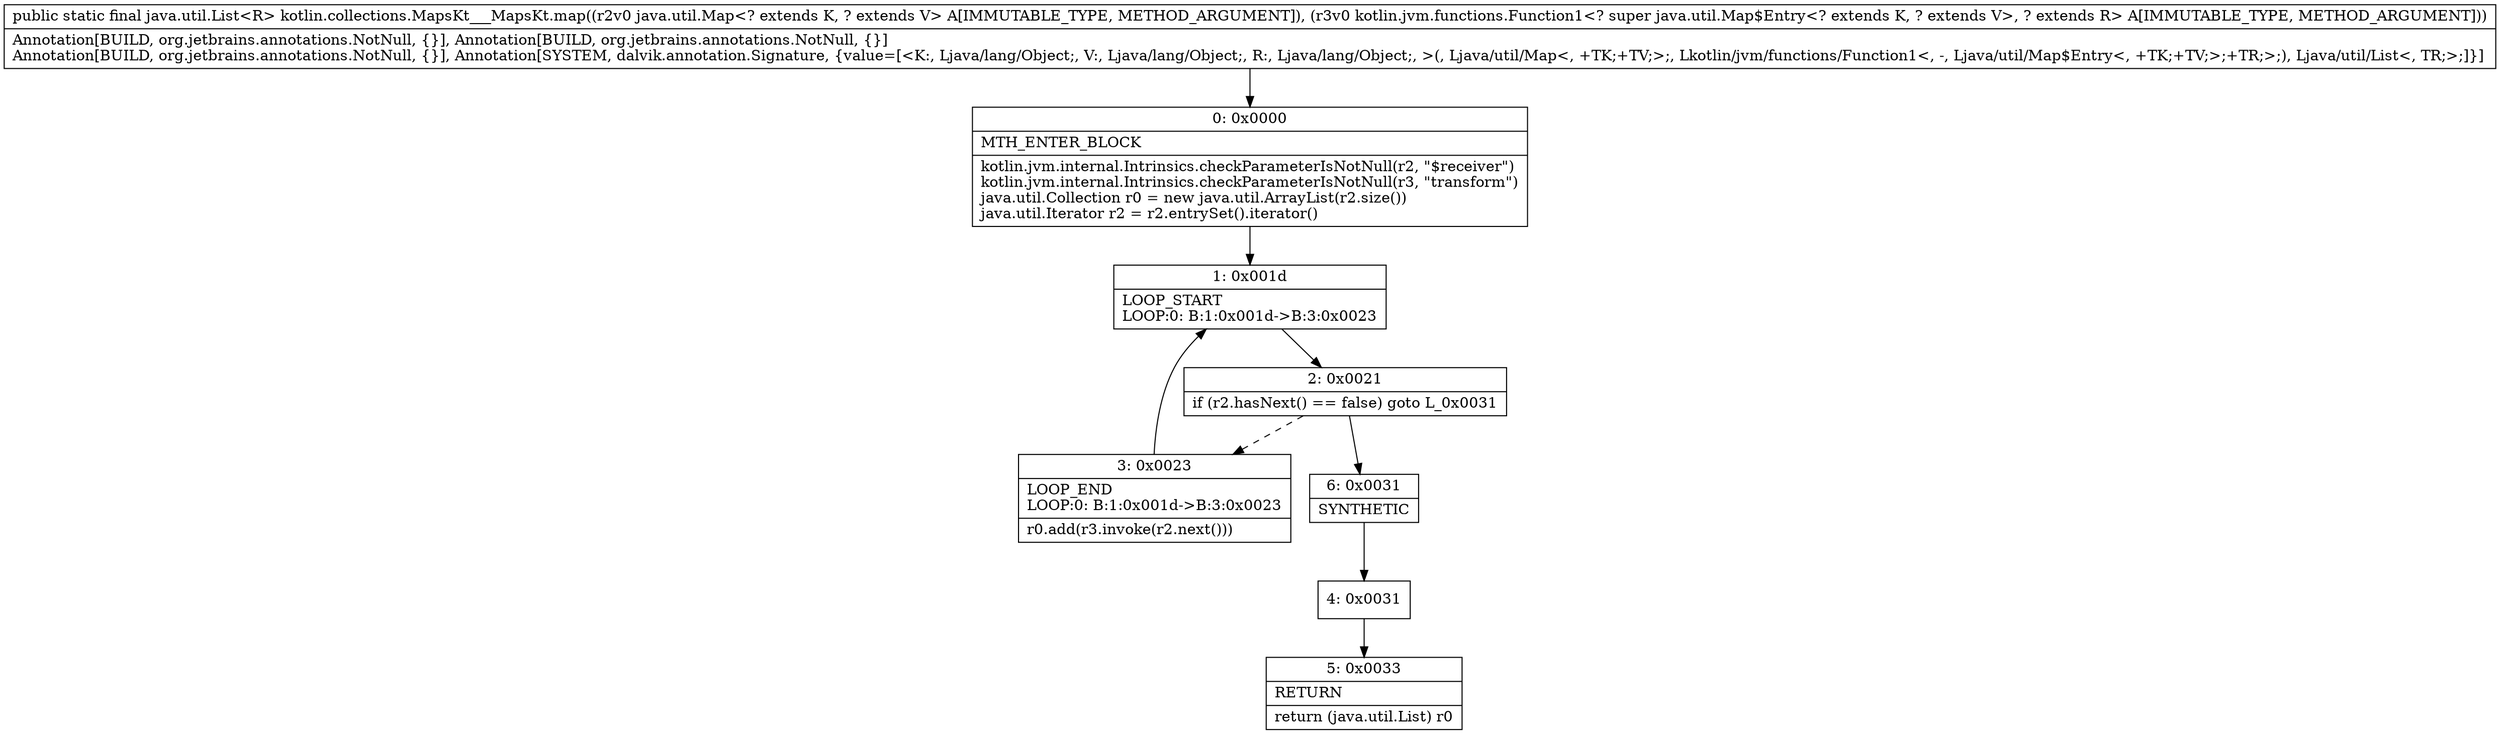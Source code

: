 digraph "CFG forkotlin.collections.MapsKt___MapsKt.map(Ljava\/util\/Map;Lkotlin\/jvm\/functions\/Function1;)Ljava\/util\/List;" {
Node_0 [shape=record,label="{0\:\ 0x0000|MTH_ENTER_BLOCK\l|kotlin.jvm.internal.Intrinsics.checkParameterIsNotNull(r2, \"$receiver\")\lkotlin.jvm.internal.Intrinsics.checkParameterIsNotNull(r3, \"transform\")\ljava.util.Collection r0 = new java.util.ArrayList(r2.size())\ljava.util.Iterator r2 = r2.entrySet().iterator()\l}"];
Node_1 [shape=record,label="{1\:\ 0x001d|LOOP_START\lLOOP:0: B:1:0x001d\-\>B:3:0x0023\l}"];
Node_2 [shape=record,label="{2\:\ 0x0021|if (r2.hasNext() == false) goto L_0x0031\l}"];
Node_3 [shape=record,label="{3\:\ 0x0023|LOOP_END\lLOOP:0: B:1:0x001d\-\>B:3:0x0023\l|r0.add(r3.invoke(r2.next()))\l}"];
Node_4 [shape=record,label="{4\:\ 0x0031}"];
Node_5 [shape=record,label="{5\:\ 0x0033|RETURN\l|return (java.util.List) r0\l}"];
Node_6 [shape=record,label="{6\:\ 0x0031|SYNTHETIC\l}"];
MethodNode[shape=record,label="{public static final java.util.List\<R\> kotlin.collections.MapsKt___MapsKt.map((r2v0 java.util.Map\<? extends K, ? extends V\> A[IMMUTABLE_TYPE, METHOD_ARGUMENT]), (r3v0 kotlin.jvm.functions.Function1\<? super java.util.Map$Entry\<? extends K, ? extends V\>, ? extends R\> A[IMMUTABLE_TYPE, METHOD_ARGUMENT]))  | Annotation[BUILD, org.jetbrains.annotations.NotNull, \{\}], Annotation[BUILD, org.jetbrains.annotations.NotNull, \{\}]\lAnnotation[BUILD, org.jetbrains.annotations.NotNull, \{\}], Annotation[SYSTEM, dalvik.annotation.Signature, \{value=[\<K:, Ljava\/lang\/Object;, V:, Ljava\/lang\/Object;, R:, Ljava\/lang\/Object;, \>(, Ljava\/util\/Map\<, +TK;+TV;\>;, Lkotlin\/jvm\/functions\/Function1\<, \-, Ljava\/util\/Map$Entry\<, +TK;+TV;\>;+TR;\>;), Ljava\/util\/List\<, TR;\>;]\}]\l}"];
MethodNode -> Node_0;
Node_0 -> Node_1;
Node_1 -> Node_2;
Node_2 -> Node_3[style=dashed];
Node_2 -> Node_6;
Node_3 -> Node_1;
Node_4 -> Node_5;
Node_6 -> Node_4;
}

